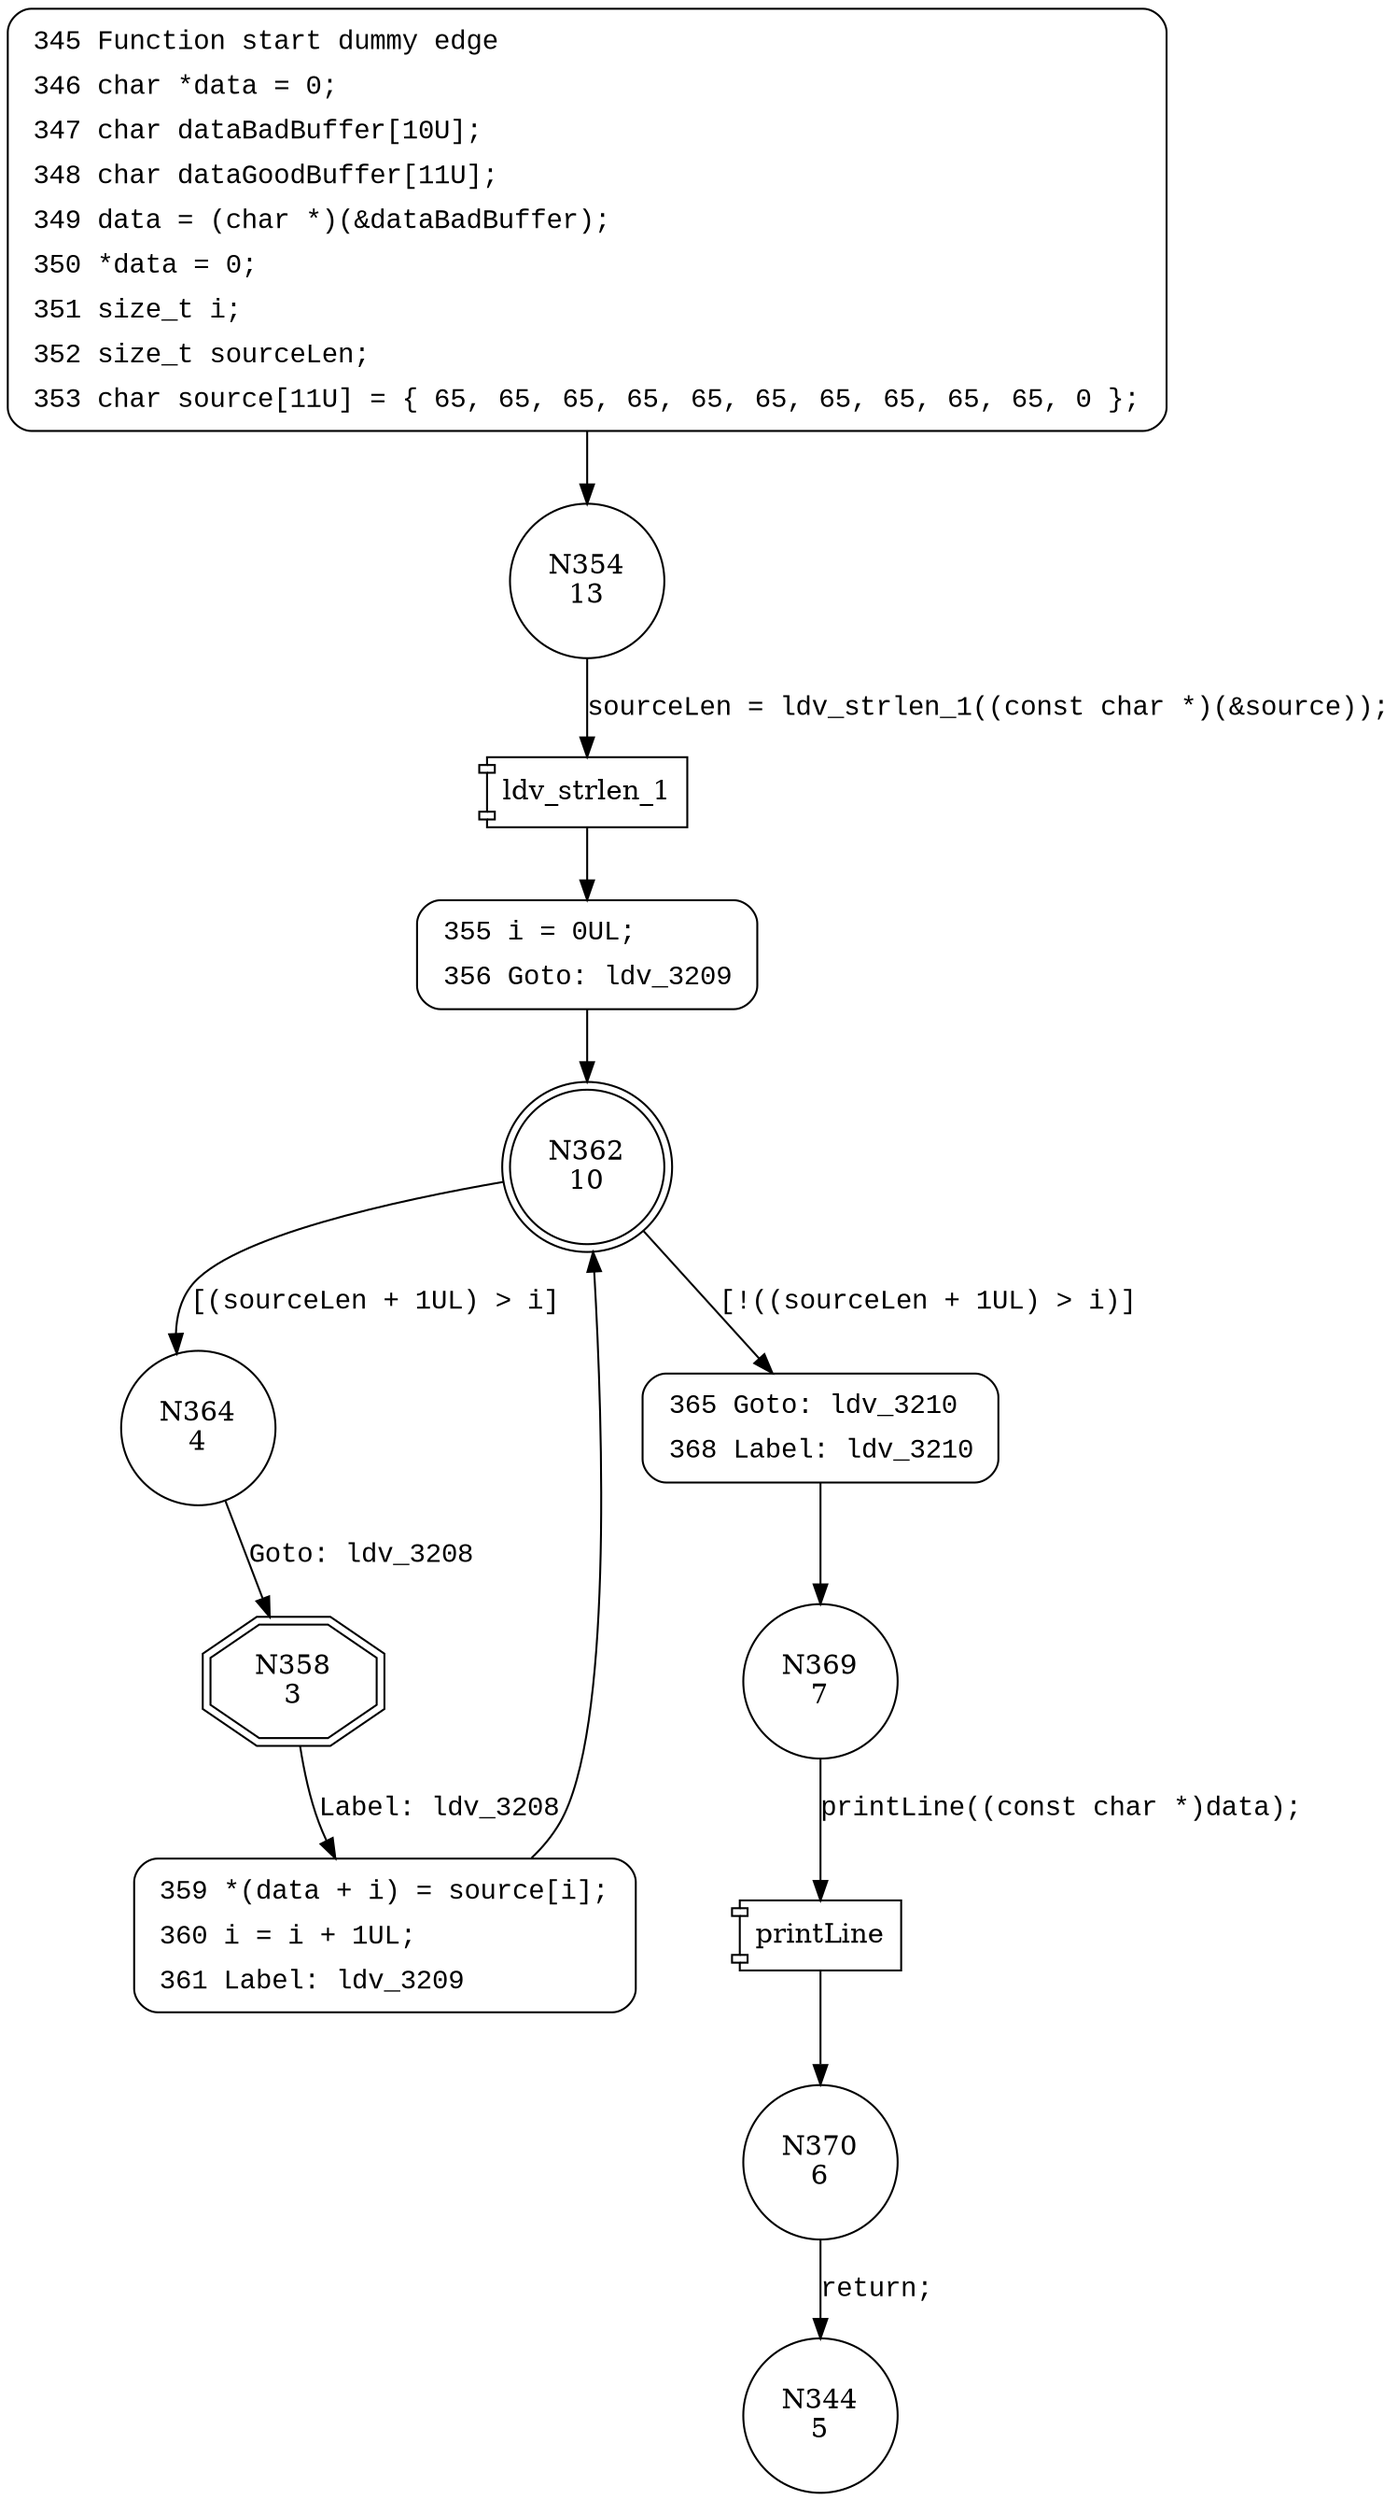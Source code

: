 digraph CWE121_Stack_Based_Buffer_Overflow__CWE193_char_declare_loop_01_bad {
354 [shape="circle" label="N354\n13"]
355 [shape="circle" label="N355\n12"]
362 [shape="doublecircle" label="N362\n10"]
364 [shape="circle" label="N364\n4"]
365 [shape="circle" label="N365\n9"]
369 [shape="circle" label="N369\n7"]
370 [shape="circle" label="N370\n6"]
358 [shape="doubleoctagon" label="N358\n3"]
359 [shape="circle" label="N359\n2"]
344 [shape="circle" label="N344\n5"]
345 [style="filled,bold" penwidth="1" fillcolor="white" fontname="Courier New" shape="Mrecord" label=<<table border="0" cellborder="0" cellpadding="3" bgcolor="white"><tr><td align="right">345</td><td align="left">Function start dummy edge</td></tr><tr><td align="right">346</td><td align="left">char *data = 0;</td></tr><tr><td align="right">347</td><td align="left">char dataBadBuffer[10U];</td></tr><tr><td align="right">348</td><td align="left">char dataGoodBuffer[11U];</td></tr><tr><td align="right">349</td><td align="left">data = (char *)(&amp;dataBadBuffer);</td></tr><tr><td align="right">350</td><td align="left">*data = 0;</td></tr><tr><td align="right">351</td><td align="left">size_t i;</td></tr><tr><td align="right">352</td><td align="left">size_t sourceLen;</td></tr><tr><td align="right">353</td><td align="left">char source[11U] = &#123; 65, 65, 65, 65, 65, 65, 65, 65, 65, 65, 0 &#125;;</td></tr></table>>]
345 -> 354[label=""]
355 [style="filled,bold" penwidth="1" fillcolor="white" fontname="Courier New" shape="Mrecord" label=<<table border="0" cellborder="0" cellpadding="3" bgcolor="white"><tr><td align="right">355</td><td align="left">i = 0UL;</td></tr><tr><td align="right">356</td><td align="left">Goto: ldv_3209</td></tr></table>>]
355 -> 362[label=""]
365 [style="filled,bold" penwidth="1" fillcolor="white" fontname="Courier New" shape="Mrecord" label=<<table border="0" cellborder="0" cellpadding="3" bgcolor="white"><tr><td align="right">365</td><td align="left">Goto: ldv_3210</td></tr><tr><td align="right">368</td><td align="left">Label: ldv_3210</td></tr></table>>]
365 -> 369[label=""]
359 [style="filled,bold" penwidth="1" fillcolor="white" fontname="Courier New" shape="Mrecord" label=<<table border="0" cellborder="0" cellpadding="3" bgcolor="white"><tr><td align="right">359</td><td align="left">*(data + i) = source[i];</td></tr><tr><td align="right">360</td><td align="left">i = i + 1UL;</td></tr><tr><td align="right">361</td><td align="left">Label: ldv_3209</td></tr></table>>]
359 -> 362[label=""]
100008 [shape="component" label="ldv_strlen_1"]
354 -> 100008 [label="sourceLen = ldv_strlen_1((const char *)(&source));" fontname="Courier New"]
100008 -> 355 [label="" fontname="Courier New"]
362 -> 364 [label="[(sourceLen + 1UL) > i]" fontname="Courier New"]
362 -> 365 [label="[!((sourceLen + 1UL) > i)]" fontname="Courier New"]
100009 [shape="component" label="printLine"]
369 -> 100009 [label="printLine((const char *)data);" fontname="Courier New"]
100009 -> 370 [label="" fontname="Courier New"]
364 -> 358 [label="Goto: ldv_3208" fontname="Courier New"]
358 -> 359 [label="Label: ldv_3208" fontname="Courier New"]
370 -> 344 [label="return;" fontname="Courier New"]
}